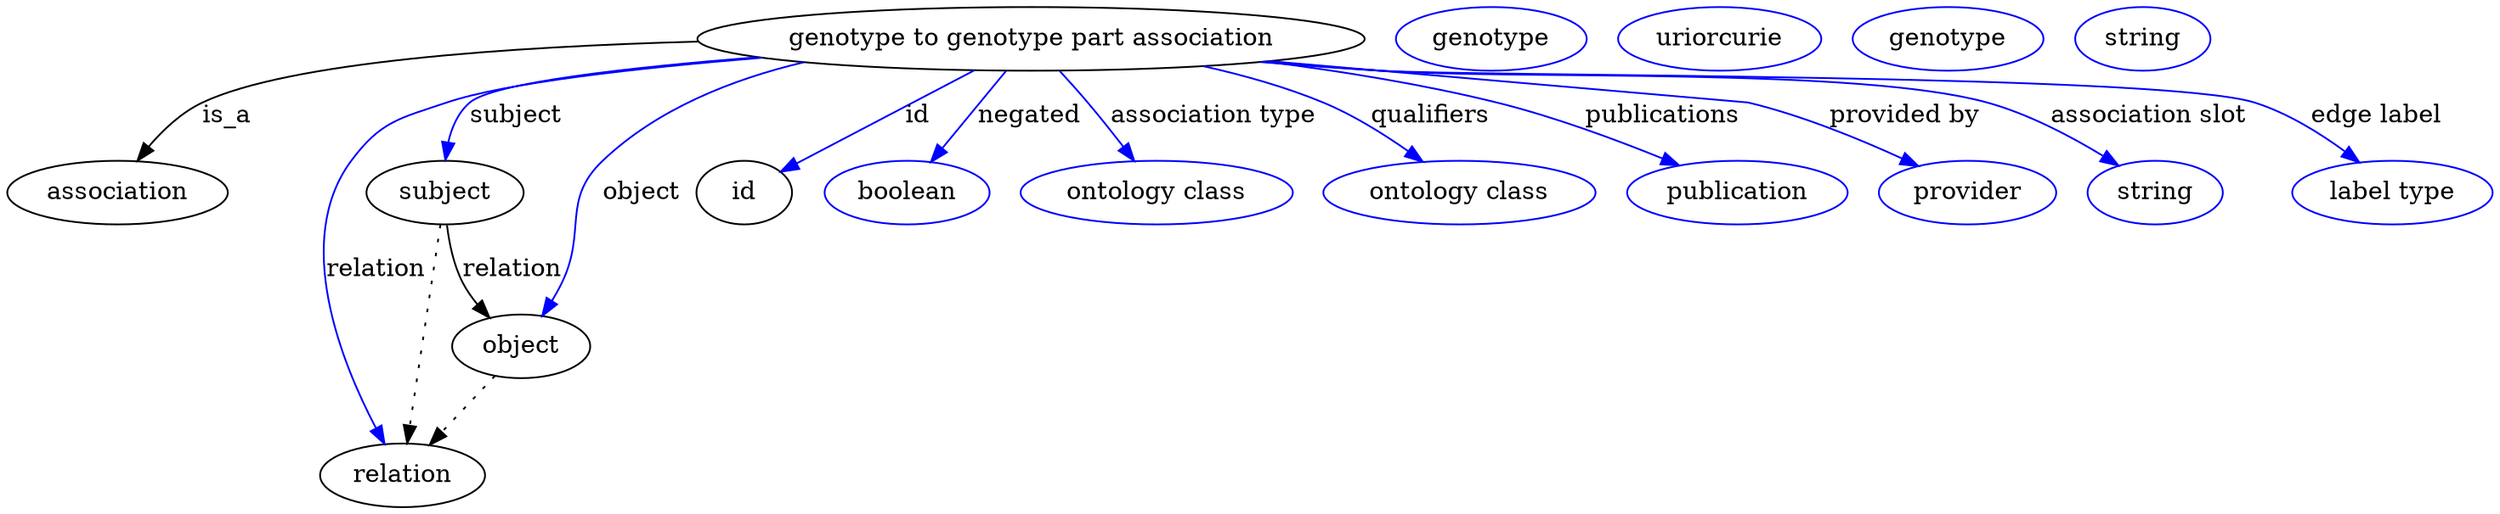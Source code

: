 digraph {
	graph [bb="0,0,1175.5,283"];
	node [label="\N"];
	"genotype to genotype part association"	 [height=0.5,
		label="genotype to genotype part association",
		pos="496.05,265",
		width=4.008];
	association	 [height=0.5,
		pos="50.046,178",
		width=1.3902];
	"genotype to genotype part association" -> association	 [label=is_a,
		lp="103.05,221.5",
		pos="e,59.666,195.81 362.18,258.2 253.93,251.85 115.73,241.49 92.046,229 81.326,223.35 72.301,213.67 65.397,204.26"];
	subject	 [height=0.5,
		pos="203.05,178",
		width=0.99297];
	"genotype to genotype part association" -> subject	 [color=blue,
		label=subject,
		lp="241.55,221.5",
		pos="e,205.08,196.09 376.09,254.97 308.27,248.3 234.55,238.96 222.05,229 214.87,223.29 210.41,214.58 207.63,205.97",
		style=solid];
	relation	 [height=0.5,
		pos="185.05,18",
		width=1.0471];
	"genotype to genotype part association" -> relation	 [color=blue,
		label=relation,
		lp="167.05,134.5",
		pos="e,175.27,35.659 373.52,255.44 309.04,249.28 237.23,240.3 207.05,229 182.46,219.79 171.64,218.46 158.05,196 129.37,148.63 153.31,\
81.572 170.78,44.765",
		style=solid];
	object	 [height=0.5,
		pos="245.05,91",
		width=0.9027];
	"genotype to genotype part association" -> object	 [color=blue,
		label=object,
		lp="301.05,178",
		pos="e,253.2,108.44 425.27,249.23 371.82,236.02 304.34,216.15 284.05,196 261.11,173.22 272.73,157.14 261.05,127 259.86,123.94 258.55,\
120.76 257.22,117.62",
		style=solid];
	id	 [height=0.5,
		pos="354.05,178",
		width=0.75];
	"genotype to genotype part association" -> id	 [color=blue,
		label=id,
		lp="439.55,221.5",
		pos="e,373.95,190.19 466.97,247.18 442.36,232.11 407.29,210.62 382.78,195.6",
		style=solid];
	negated	 [color=blue,
		height=0.5,
		label=boolean,
		pos="437.05,178",
		width=1.0652];
	"genotype to genotype part association" -> negated	 [color=blue,
		label=negated,
		lp="492.55,221.5",
		pos="e,448.85,195.41 483.82,246.97 475.4,234.56 464.09,217.88 454.7,204.03",
		style=solid];
	"association type"	 [color=blue,
		height=0.5,
		label="ontology class",
		pos="555.05,178",
		width=1.7151];
	"genotype to genotype part association" -> "association type"	 [color=blue,
		label="association type",
		lp="574.05,221.5",
		pos="e,543.04,195.71 508.27,246.97 516.63,234.64 527.85,218.1 537.21,204.3",
		style=solid];
	qualifiers	 [color=blue,
		height=0.5,
		label="ontology class",
		pos="696.05,178",
		width=1.7151];
	"genotype to genotype part association" -> qualifiers	 [color=blue,
		label=qualifiers,
		lp="674.05,221.5",
		pos="e,675.16,195.14 566.52,249.22 585.02,243.91 604.66,237.2 622.05,229 637.79,221.57 653.86,210.93 666.99,201.29",
		style=solid];
	publications	 [color=blue,
		height=0.5,
		label=publication,
		pos="826.05,178",
		width=1.3902];
	"genotype to genotype part association" -> publications	 [color=blue,
		label=publications,
		lp="779.55,221.5",
		pos="e,796.15,192.73 597.33,252.15 631.59,246.57 669.83,238.97 704.05,229 732.52,220.7 763.33,207.79 786.86,197.03",
		style=solid];
	"provided by"	 [color=blue,
		height=0.5,
		label=provider,
		pos="934.05,178",
		width=1.1193];
	"genotype to genotype part association" -> "provided by"	 [color=blue,
		label="provided by",
		lp="894.05,221.5",
		pos="e,908.38,191.91 600.55,252.56 616.78,250.67 633.36,248.76 649.05,247 723.67,238.61 744.45,248.23 817.05,229 845.72,221.41 876.4,\
207.81 899.15,196.56",
		style=solid];
	"association slot"	 [color=blue,
		height=0.5,
		label=string,
		pos="1023,178",
		width=0.84854];
	"genotype to genotype part association" -> "association slot"	 [color=blue,
		label="association slot",
		lp="1008,221.5",
		pos="e,1003.7,192.07 598.02,252.24 615.04,250.33 632.53,248.5 649.05,247 711.58,241.33 870.78,246.65 931.05,229 954.03,222.27 977.61,\
209.05 995.14,197.76",
		style=solid];
	"edge label"	 [color=blue,
		height=0.5,
		label="label type",
		pos="1130,178",
		width=1.2638];
	"genotype to genotype part association" -> "edge label"	 [color=blue,
		label="edge label",
		lp="1111,221.5",
		pos="e,1111.6,194.64 596.76,252.1 614.17,250.17 632.12,248.37 649.05,247 738.84,239.73 968.47,257.14 1054,229 1072,223.08 1089.8,211.61 \
1103.6,201.04",
		style=solid];
	subject -> relation	 [pos="e,187.1,36.223 201.02,159.96 197.91,132.35 191.95,79.375 188.25,46.525",
		style=dotted];
	subject -> object	 [label=relation,
		lp="240.05,134.5",
		pos="e,231.43,107.49 207.18,159.99 209.85,149.97 213.81,137.45 219.05,127 220.95,123.2 223.24,119.37 225.66,115.69"];
	"genotype to genotype part association_subject"	 [color=blue,
		height=0.5,
		label=genotype,
		pos="701.05,265",
		width=1.1916];
	"genotype to genotype part association_relation"	 [color=blue,
		height=0.5,
		label=uriorcurie,
		pos="807.05,265",
		width=1.2638];
	object -> relation	 [pos="e,199.02,35.006 231.43,74.435 223.79,65.141 214.11,53.359 205.57,42.968",
		style=dotted];
	"genotype to genotype part association_object"	 [color=blue,
		height=0.5,
		label=genotype,
		pos="913.05,265",
		width=1.1916];
	association_id	 [color=blue,
		height=0.5,
		label=string,
		pos="1004,265",
		width=0.84854];
}
